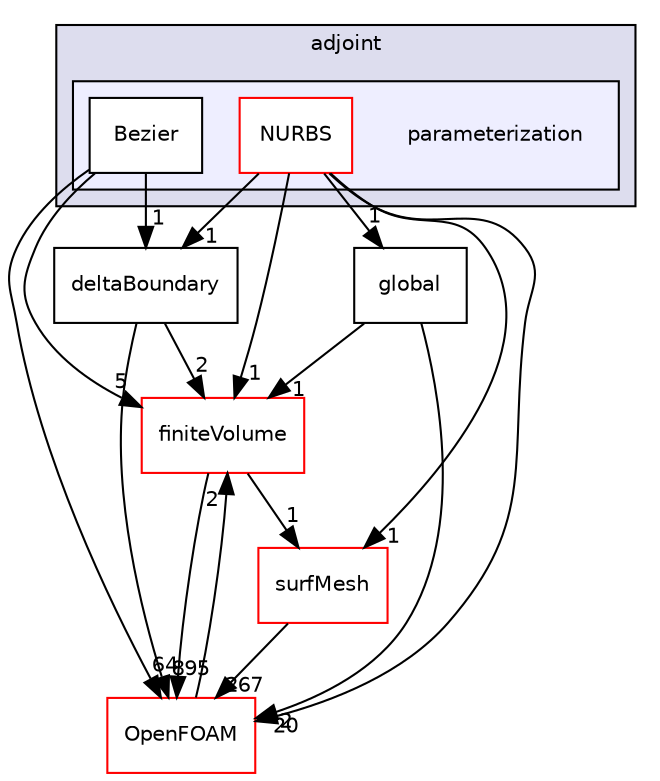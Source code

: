 digraph "src/optimisation/adjointOptimisation/adjoint/parameterization" {
  bgcolor=transparent;
  compound=true
  node [ fontsize="10", fontname="Helvetica"];
  edge [ labelfontsize="10", labelfontname="Helvetica"];
  subgraph clusterdir_ec068ce9daa9333922b6d138eb1e178a {
    graph [ bgcolor="#ddddee", pencolor="black", label="adjoint" fontname="Helvetica", fontsize="10", URL="dir_ec068ce9daa9333922b6d138eb1e178a.html"]
  subgraph clusterdir_b99de617d441e60a7bad4cdf0a5e480b {
    graph [ bgcolor="#eeeeff", pencolor="black", label="" URL="dir_b99de617d441e60a7bad4cdf0a5e480b.html"];
    dir_b99de617d441e60a7bad4cdf0a5e480b [shape=plaintext label="parameterization"];
    dir_8158453879ca8e8fa78c40a8ee90c648 [shape=box label="Bezier" color="black" fillcolor="white" style="filled" URL="dir_8158453879ca8e8fa78c40a8ee90c648.html"];
    dir_e9c807a621f0bc0251c51ef6c4440316 [shape=box label="NURBS" color="red" fillcolor="white" style="filled" URL="dir_e9c807a621f0bc0251c51ef6c4440316.html"];
  }
  }
  dir_9bd15774b555cf7259a6fa18f99fe99b [shape=box label="finiteVolume" color="red" URL="dir_9bd15774b555cf7259a6fa18f99fe99b.html"];
  dir_0a88fe22feb23ce5f078a04a1df67721 [shape=box label="surfMesh" color="red" URL="dir_0a88fe22feb23ce5f078a04a1df67721.html"];
  dir_b2bffebd305523ae74de52534349e8c7 [shape=box label="deltaBoundary" URL="dir_b2bffebd305523ae74de52534349e8c7.html"];
  dir_c5473ff19b20e6ec4dfe5c310b3778a8 [shape=box label="OpenFOAM" color="red" URL="dir_c5473ff19b20e6ec4dfe5c310b3778a8.html"];
  dir_dd56dc4c5f6c51768e20e60d3fce2a94 [shape=box label="global" URL="dir_dd56dc4c5f6c51768e20e60d3fce2a94.html"];
  dir_9bd15774b555cf7259a6fa18f99fe99b->dir_0a88fe22feb23ce5f078a04a1df67721 [headlabel="1", labeldistance=1.5 headhref="dir_000814_003623.html"];
  dir_9bd15774b555cf7259a6fa18f99fe99b->dir_c5473ff19b20e6ec4dfe5c310b3778a8 [headlabel="895", labeldistance=1.5 headhref="dir_000814_002151.html"];
  dir_0a88fe22feb23ce5f078a04a1df67721->dir_c5473ff19b20e6ec4dfe5c310b3778a8 [headlabel="267", labeldistance=1.5 headhref="dir_003623_002151.html"];
  dir_b2bffebd305523ae74de52534349e8c7->dir_9bd15774b555cf7259a6fa18f99fe99b [headlabel="2", labeldistance=1.5 headhref="dir_002797_000814.html"];
  dir_b2bffebd305523ae74de52534349e8c7->dir_c5473ff19b20e6ec4dfe5c310b3778a8 [headlabel="4", labeldistance=1.5 headhref="dir_002797_002151.html"];
  dir_e9c807a621f0bc0251c51ef6c4440316->dir_9bd15774b555cf7259a6fa18f99fe99b [headlabel="1", labeldistance=1.5 headhref="dir_002885_000814.html"];
  dir_e9c807a621f0bc0251c51ef6c4440316->dir_0a88fe22feb23ce5f078a04a1df67721 [headlabel="1", labeldistance=1.5 headhref="dir_002885_003623.html"];
  dir_e9c807a621f0bc0251c51ef6c4440316->dir_b2bffebd305523ae74de52534349e8c7 [headlabel="1", labeldistance=1.5 headhref="dir_002885_002797.html"];
  dir_e9c807a621f0bc0251c51ef6c4440316->dir_c5473ff19b20e6ec4dfe5c310b3778a8 [headlabel="20", labeldistance=1.5 headhref="dir_002885_002151.html"];
  dir_e9c807a621f0bc0251c51ef6c4440316->dir_dd56dc4c5f6c51768e20e60d3fce2a94 [headlabel="1", labeldistance=1.5 headhref="dir_002885_002819.html"];
  dir_c5473ff19b20e6ec4dfe5c310b3778a8->dir_9bd15774b555cf7259a6fa18f99fe99b [headlabel="2", labeldistance=1.5 headhref="dir_002151_000814.html"];
  dir_dd56dc4c5f6c51768e20e60d3fce2a94->dir_9bd15774b555cf7259a6fa18f99fe99b [headlabel="1", labeldistance=1.5 headhref="dir_002819_000814.html"];
  dir_dd56dc4c5f6c51768e20e60d3fce2a94->dir_c5473ff19b20e6ec4dfe5c310b3778a8 [headlabel="2", labeldistance=1.5 headhref="dir_002819_002151.html"];
  dir_8158453879ca8e8fa78c40a8ee90c648->dir_9bd15774b555cf7259a6fa18f99fe99b [headlabel="5", labeldistance=1.5 headhref="dir_002884_000814.html"];
  dir_8158453879ca8e8fa78c40a8ee90c648->dir_b2bffebd305523ae74de52534349e8c7 [headlabel="1", labeldistance=1.5 headhref="dir_002884_002797.html"];
  dir_8158453879ca8e8fa78c40a8ee90c648->dir_c5473ff19b20e6ec4dfe5c310b3778a8 [headlabel="6", labeldistance=1.5 headhref="dir_002884_002151.html"];
}
